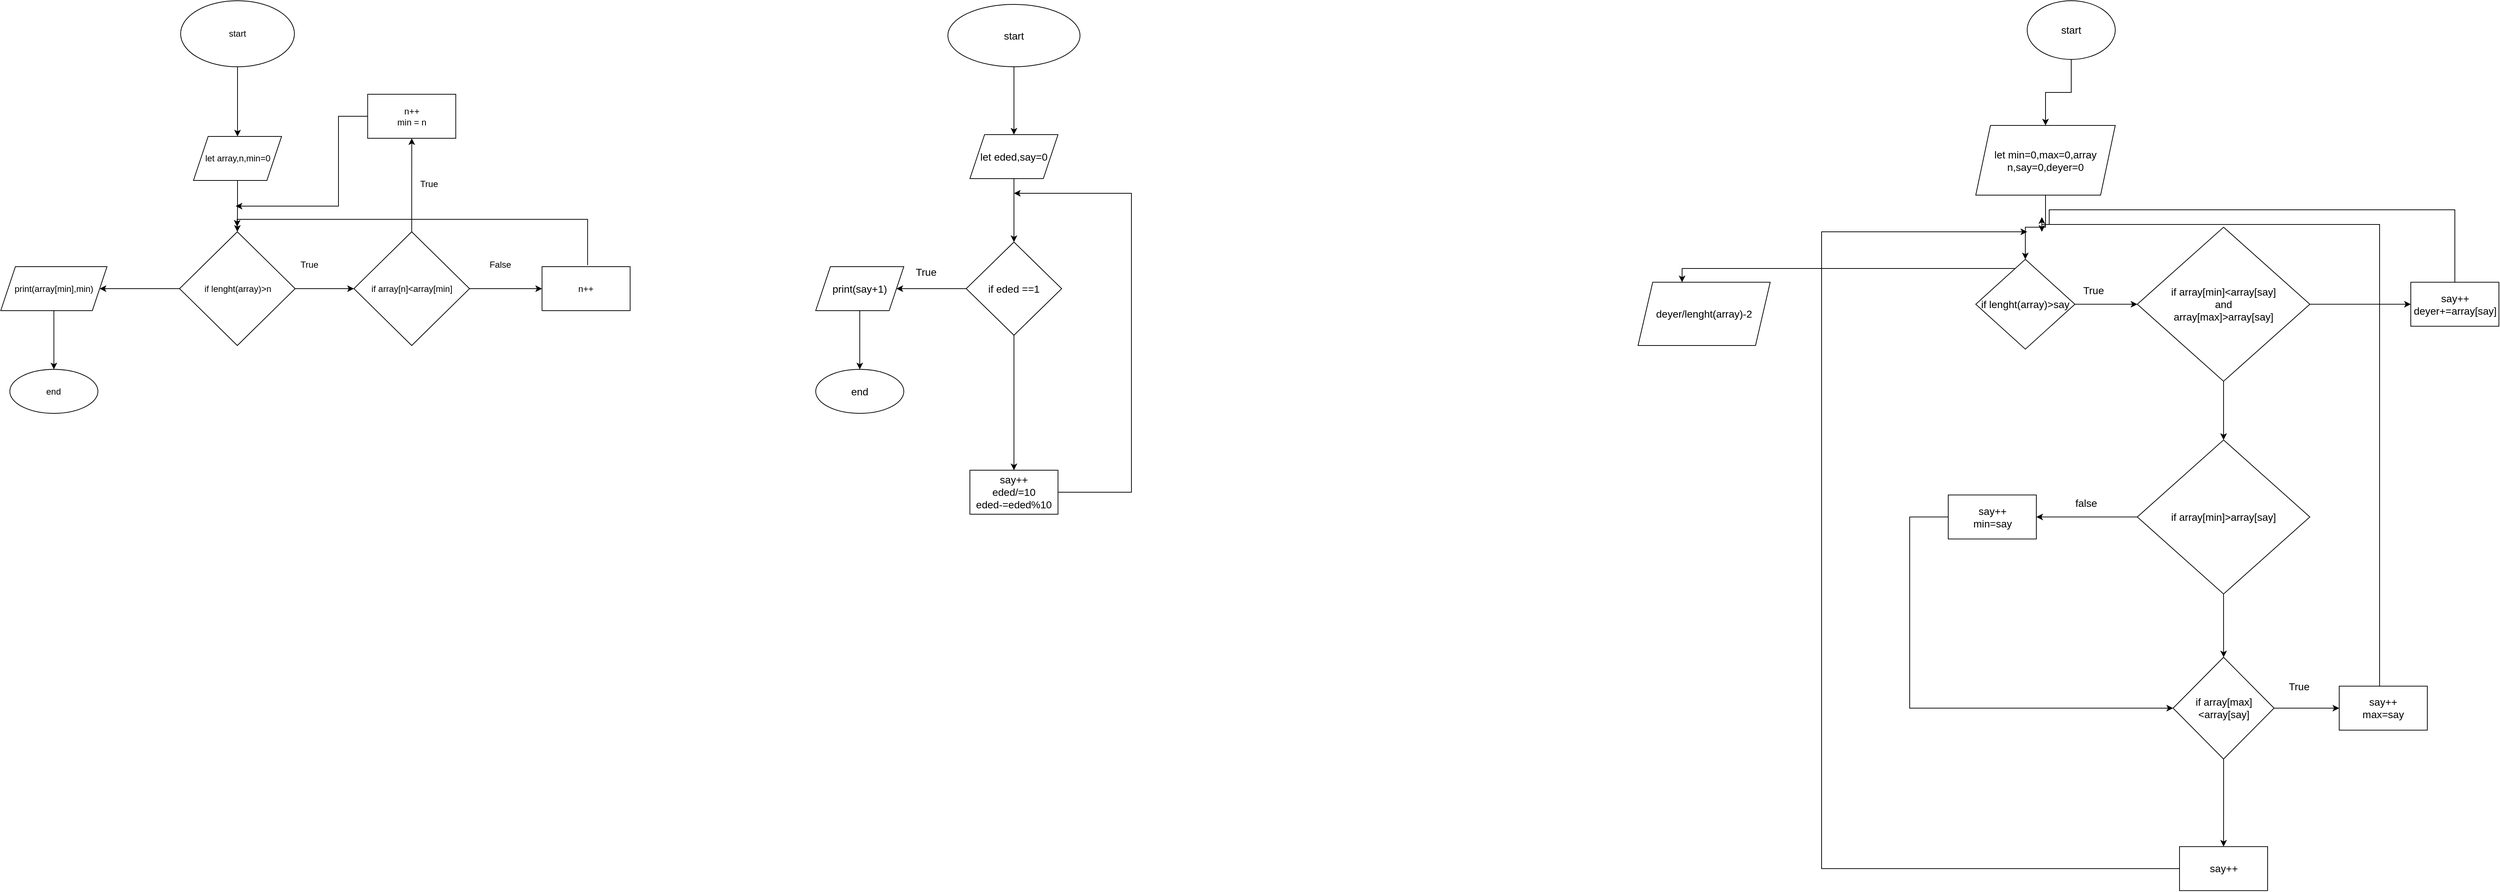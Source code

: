 <mxfile version="15.5.4" type="github"><diagram id="OD0xX-B3HSdVUbSbX48J" name="Page-1"><mxGraphModel dx="1983" dy="990" grid="1" gridSize="10" guides="1" tooltips="1" connect="1" arrows="1" fold="1" page="1" pageScale="1" pageWidth="850" pageHeight="1100" math="0" shadow="0"><root><mxCell id="0"/><mxCell id="1" parent="0"/><mxCell id="gkJyd1ETupq26F91jbXR-4" value="" style="edgeStyle=orthogonalEdgeStyle;rounded=0;orthogonalLoop=1;jettySize=auto;html=1;" edge="1" parent="1" source="gkJyd1ETupq26F91jbXR-1" target="gkJyd1ETupq26F91jbXR-3"><mxGeometry relative="1" as="geometry"/></mxCell><mxCell id="gkJyd1ETupq26F91jbXR-1" value="start" style="ellipse;whiteSpace=wrap;html=1;" vertex="1" parent="1"><mxGeometry x="305" y="80" width="155" height="90" as="geometry"/></mxCell><mxCell id="gkJyd1ETupq26F91jbXR-6" value="" style="edgeStyle=orthogonalEdgeStyle;rounded=0;orthogonalLoop=1;jettySize=auto;html=1;" edge="1" parent="1" source="gkJyd1ETupq26F91jbXR-3" target="gkJyd1ETupq26F91jbXR-5"><mxGeometry relative="1" as="geometry"/></mxCell><mxCell id="gkJyd1ETupq26F91jbXR-3" value="let array,n,min=0" style="shape=parallelogram;perimeter=parallelogramPerimeter;whiteSpace=wrap;html=1;fixedSize=1;" vertex="1" parent="1"><mxGeometry x="322.5" y="265" width="120" height="60" as="geometry"/></mxCell><mxCell id="gkJyd1ETupq26F91jbXR-12" value="" style="edgeStyle=orthogonalEdgeStyle;rounded=0;orthogonalLoop=1;jettySize=auto;html=1;" edge="1" parent="1" source="gkJyd1ETupq26F91jbXR-5" target="gkJyd1ETupq26F91jbXR-11"><mxGeometry relative="1" as="geometry"/></mxCell><mxCell id="gkJyd1ETupq26F91jbXR-25" value="" style="edgeStyle=orthogonalEdgeStyle;rounded=0;orthogonalLoop=1;jettySize=auto;html=1;" edge="1" parent="1" source="gkJyd1ETupq26F91jbXR-5" target="gkJyd1ETupq26F91jbXR-24"><mxGeometry relative="1" as="geometry"/></mxCell><mxCell id="gkJyd1ETupq26F91jbXR-5" value="if lenght(array)&amp;gt;n" style="rhombus;whiteSpace=wrap;html=1;" vertex="1" parent="1"><mxGeometry x="303.5" y="395" width="157.5" height="155" as="geometry"/></mxCell><mxCell id="gkJyd1ETupq26F91jbXR-14" value="" style="edgeStyle=orthogonalEdgeStyle;rounded=0;orthogonalLoop=1;jettySize=auto;html=1;" edge="1" parent="1" source="gkJyd1ETupq26F91jbXR-11" target="gkJyd1ETupq26F91jbXR-13"><mxGeometry relative="1" as="geometry"/></mxCell><mxCell id="gkJyd1ETupq26F91jbXR-17" value="" style="edgeStyle=orthogonalEdgeStyle;rounded=0;orthogonalLoop=1;jettySize=auto;html=1;" edge="1" parent="1" source="gkJyd1ETupq26F91jbXR-11" target="gkJyd1ETupq26F91jbXR-16"><mxGeometry relative="1" as="geometry"/></mxCell><mxCell id="gkJyd1ETupq26F91jbXR-11" value="if array[n]&amp;lt;array[min]" style="rhombus;whiteSpace=wrap;html=1;" vertex="1" parent="1"><mxGeometry x="541" y="395" width="157.5" height="155" as="geometry"/></mxCell><mxCell id="gkJyd1ETupq26F91jbXR-19" style="edgeStyle=orthogonalEdgeStyle;rounded=0;orthogonalLoop=1;jettySize=auto;html=1;" edge="1" parent="1" source="gkJyd1ETupq26F91jbXR-13"><mxGeometry relative="1" as="geometry"><mxPoint x="380" y="360" as="targetPoint"/><Array as="points"><mxPoint x="520" y="238"/><mxPoint x="520" y="360"/></Array></mxGeometry></mxCell><mxCell id="gkJyd1ETupq26F91jbXR-13" value="n++&lt;br&gt;min = n" style="whiteSpace=wrap;html=1;" vertex="1" parent="1"><mxGeometry x="559.75" y="207.5" width="120" height="60" as="geometry"/></mxCell><mxCell id="gkJyd1ETupq26F91jbXR-15" value="True" style="text;html=1;align=center;verticalAlign=middle;resizable=0;points=[];autosize=1;strokeColor=none;fillColor=none;" vertex="1" parent="1"><mxGeometry x="623" y="320" width="40" height="20" as="geometry"/></mxCell><mxCell id="gkJyd1ETupq26F91jbXR-20" style="edgeStyle=orthogonalEdgeStyle;rounded=0;orthogonalLoop=1;jettySize=auto;html=1;" edge="1" parent="1"><mxGeometry relative="1" as="geometry"><mxPoint x="382" y="388" as="targetPoint"/><mxPoint x="859.3" y="440.5" as="sourcePoint"/><Array as="points"><mxPoint x="859" y="378"/><mxPoint x="382" y="378"/></Array></mxGeometry></mxCell><mxCell id="gkJyd1ETupq26F91jbXR-16" value="n++" style="whiteSpace=wrap;html=1;" vertex="1" parent="1"><mxGeometry x="797.25" y="442.5" width="120" height="60" as="geometry"/></mxCell><mxCell id="gkJyd1ETupq26F91jbXR-18" value="False" style="text;html=1;align=center;verticalAlign=middle;resizable=0;points=[];autosize=1;strokeColor=none;fillColor=none;" vertex="1" parent="1"><mxGeometry x="720" y="430" width="40" height="20" as="geometry"/></mxCell><mxCell id="gkJyd1ETupq26F91jbXR-21" value="True" style="text;html=1;align=center;verticalAlign=middle;resizable=0;points=[];autosize=1;strokeColor=none;fillColor=none;" vertex="1" parent="1"><mxGeometry x="460" y="430" width="40" height="20" as="geometry"/></mxCell><mxCell id="gkJyd1ETupq26F91jbXR-27" value="" style="edgeStyle=orthogonalEdgeStyle;rounded=0;orthogonalLoop=1;jettySize=auto;html=1;" edge="1" parent="1" source="gkJyd1ETupq26F91jbXR-24" target="gkJyd1ETupq26F91jbXR-26"><mxGeometry relative="1" as="geometry"/></mxCell><mxCell id="gkJyd1ETupq26F91jbXR-24" value="print(array[min],min)" style="shape=parallelogram;perimeter=parallelogramPerimeter;whiteSpace=wrap;html=1;fixedSize=1;" vertex="1" parent="1"><mxGeometry x="60" y="442.5" width="144.75" height="60" as="geometry"/></mxCell><mxCell id="gkJyd1ETupq26F91jbXR-26" value="end" style="ellipse;whiteSpace=wrap;html=1;" vertex="1" parent="1"><mxGeometry x="72.375" y="582.5" width="120" height="60" as="geometry"/></mxCell><mxCell id="gkJyd1ETupq26F91jbXR-38" value="" style="edgeStyle=orthogonalEdgeStyle;rounded=0;orthogonalLoop=1;jettySize=auto;html=1;fontSize=14;" edge="1" parent="1" source="gkJyd1ETupq26F91jbXR-34" target="gkJyd1ETupq26F91jbXR-37"><mxGeometry relative="1" as="geometry"/></mxCell><mxCell id="gkJyd1ETupq26F91jbXR-34" value="start" style="ellipse;whiteSpace=wrap;html=1;fontSize=14;" vertex="1" parent="1"><mxGeometry x="1350" y="85" width="180" height="85" as="geometry"/></mxCell><mxCell id="gkJyd1ETupq26F91jbXR-42" style="edgeStyle=orthogonalEdgeStyle;rounded=0;orthogonalLoop=1;jettySize=auto;html=1;fontSize=14;" edge="1" parent="1" source="gkJyd1ETupq26F91jbXR-37" target="gkJyd1ETupq26F91jbXR-41"><mxGeometry relative="1" as="geometry"/></mxCell><mxCell id="gkJyd1ETupq26F91jbXR-37" value="let eded,say=0" style="shape=parallelogram;perimeter=parallelogramPerimeter;whiteSpace=wrap;html=1;fixedSize=1;fontSize=14;" vertex="1" parent="1"><mxGeometry x="1380" y="262.5" width="120" height="60" as="geometry"/></mxCell><mxCell id="gkJyd1ETupq26F91jbXR-48" style="edgeStyle=orthogonalEdgeStyle;rounded=0;orthogonalLoop=1;jettySize=auto;html=1;fontSize=14;" edge="1" parent="1" source="gkJyd1ETupq26F91jbXR-39"><mxGeometry relative="1" as="geometry"><mxPoint x="1440" y="342.471" as="targetPoint"/><Array as="points"><mxPoint x="1600" y="750"/><mxPoint x="1600" y="343"/></Array></mxGeometry></mxCell><mxCell id="gkJyd1ETupq26F91jbXR-39" value="say++&lt;br&gt;eded/=10&lt;br&gt;eded-=eded%10" style="whiteSpace=wrap;html=1;fontSize=14;" vertex="1" parent="1"><mxGeometry x="1380" y="720" width="120" height="60" as="geometry"/></mxCell><mxCell id="gkJyd1ETupq26F91jbXR-43" style="edgeStyle=orthogonalEdgeStyle;rounded=0;orthogonalLoop=1;jettySize=auto;html=1;fontSize=14;" edge="1" parent="1" source="gkJyd1ETupq26F91jbXR-41" target="gkJyd1ETupq26F91jbXR-39"><mxGeometry relative="1" as="geometry"/></mxCell><mxCell id="gkJyd1ETupq26F91jbXR-45" value="" style="edgeStyle=orthogonalEdgeStyle;rounded=0;orthogonalLoop=1;jettySize=auto;html=1;fontSize=14;" edge="1" parent="1" source="gkJyd1ETupq26F91jbXR-41" target="gkJyd1ETupq26F91jbXR-44"><mxGeometry relative="1" as="geometry"/></mxCell><mxCell id="gkJyd1ETupq26F91jbXR-41" value="if eded ==1" style="rhombus;whiteSpace=wrap;html=1;fontSize=14;" vertex="1" parent="1"><mxGeometry x="1375" y="409" width="130" height="127" as="geometry"/></mxCell><mxCell id="gkJyd1ETupq26F91jbXR-47" value="" style="edgeStyle=orthogonalEdgeStyle;rounded=0;orthogonalLoop=1;jettySize=auto;html=1;fontSize=14;" edge="1" parent="1" source="gkJyd1ETupq26F91jbXR-44" target="gkJyd1ETupq26F91jbXR-46"><mxGeometry relative="1" as="geometry"/></mxCell><mxCell id="gkJyd1ETupq26F91jbXR-44" value="print(say+1)" style="shape=parallelogram;perimeter=parallelogramPerimeter;whiteSpace=wrap;html=1;fixedSize=1;fontSize=14;" vertex="1" parent="1"><mxGeometry x="1170" y="442.5" width="120" height="60" as="geometry"/></mxCell><mxCell id="gkJyd1ETupq26F91jbXR-46" value="end" style="ellipse;whiteSpace=wrap;html=1;fontSize=14;" vertex="1" parent="1"><mxGeometry x="1170" y="582.5" width="120" height="60" as="geometry"/></mxCell><mxCell id="gkJyd1ETupq26F91jbXR-49" value="True" style="text;html=1;align=center;verticalAlign=middle;resizable=0;points=[];autosize=1;strokeColor=none;fillColor=none;fontSize=14;" vertex="1" parent="1"><mxGeometry x="1300" y="440" width="40" height="20" as="geometry"/></mxCell><mxCell id="gkJyd1ETupq26F91jbXR-52" value="" style="edgeStyle=orthogonalEdgeStyle;rounded=0;orthogonalLoop=1;jettySize=auto;html=1;fontSize=14;" edge="1" parent="1" source="gkJyd1ETupq26F91jbXR-50" target="gkJyd1ETupq26F91jbXR-51"><mxGeometry relative="1" as="geometry"/></mxCell><mxCell id="gkJyd1ETupq26F91jbXR-50" value="start" style="ellipse;whiteSpace=wrap;html=1;fontSize=14;" vertex="1" parent="1"><mxGeometry x="2820" y="80" width="120" height="80" as="geometry"/></mxCell><mxCell id="gkJyd1ETupq26F91jbXR-54" value="" style="edgeStyle=orthogonalEdgeStyle;rounded=0;orthogonalLoop=1;jettySize=auto;html=1;fontSize=14;" edge="1" parent="1" source="gkJyd1ETupq26F91jbXR-51" target="gkJyd1ETupq26F91jbXR-53"><mxGeometry relative="1" as="geometry"/></mxCell><mxCell id="gkJyd1ETupq26F91jbXR-51" value="let min=0,max=0,array&lt;br&gt;n,say=0,deyer=0" style="shape=parallelogram;perimeter=parallelogramPerimeter;whiteSpace=wrap;html=1;fixedSize=1;fontSize=14;" vertex="1" parent="1"><mxGeometry x="2750" y="250" width="190" height="95" as="geometry"/></mxCell><mxCell id="gkJyd1ETupq26F91jbXR-56" value="" style="edgeStyle=orthogonalEdgeStyle;rounded=0;orthogonalLoop=1;jettySize=auto;html=1;fontSize=14;" edge="1" parent="1" source="gkJyd1ETupq26F91jbXR-53" target="gkJyd1ETupq26F91jbXR-55"><mxGeometry relative="1" as="geometry"/></mxCell><mxCell id="gkJyd1ETupq26F91jbXR-82" value="" style="edgeStyle=orthogonalEdgeStyle;rounded=0;orthogonalLoop=1;jettySize=auto;html=1;fontSize=14;" edge="1" parent="1" source="gkJyd1ETupq26F91jbXR-53" target="gkJyd1ETupq26F91jbXR-81"><mxGeometry relative="1" as="geometry"><Array as="points"><mxPoint x="2350" y="445"/></Array></mxGeometry></mxCell><mxCell id="gkJyd1ETupq26F91jbXR-53" value="if lenght(array)&amp;gt;say" style="rhombus;whiteSpace=wrap;html=1;fontSize=14;" vertex="1" parent="1"><mxGeometry x="2750" y="432.5" width="135" height="122.5" as="geometry"/></mxCell><mxCell id="gkJyd1ETupq26F91jbXR-58" value="" style="edgeStyle=orthogonalEdgeStyle;rounded=0;orthogonalLoop=1;jettySize=auto;html=1;fontSize=14;" edge="1" parent="1" source="gkJyd1ETupq26F91jbXR-55" target="gkJyd1ETupq26F91jbXR-57"><mxGeometry relative="1" as="geometry"/></mxCell><mxCell id="gkJyd1ETupq26F91jbXR-61" value="" style="edgeStyle=orthogonalEdgeStyle;rounded=0;orthogonalLoop=1;jettySize=auto;html=1;fontSize=14;" edge="1" parent="1" source="gkJyd1ETupq26F91jbXR-55" target="gkJyd1ETupq26F91jbXR-60"><mxGeometry relative="1" as="geometry"/></mxCell><mxCell id="gkJyd1ETupq26F91jbXR-55" value="if array[min]&amp;lt;array[say]&lt;br&gt;and&lt;br&gt;array[max]&amp;gt;array[say]" style="rhombus;whiteSpace=wrap;html=1;fontSize=14;" vertex="1" parent="1"><mxGeometry x="2970" y="388.75" width="235" height="210" as="geometry"/></mxCell><mxCell id="gkJyd1ETupq26F91jbXR-59" style="edgeStyle=orthogonalEdgeStyle;rounded=0;orthogonalLoop=1;jettySize=auto;html=1;fontSize=14;" edge="1" parent="1" source="gkJyd1ETupq26F91jbXR-57"><mxGeometry relative="1" as="geometry"><mxPoint x="2840" y="395" as="targetPoint"/><Array as="points"><mxPoint x="3402" y="365"/><mxPoint x="2850" y="365"/><mxPoint x="2850" y="385"/><mxPoint x="2840" y="385"/></Array></mxGeometry></mxCell><mxCell id="gkJyd1ETupq26F91jbXR-57" value="say++&lt;br&gt;deyer+=array[say]" style="whiteSpace=wrap;html=1;fontSize=14;" vertex="1" parent="1"><mxGeometry x="3342.5" y="463.75" width="120" height="60" as="geometry"/></mxCell><mxCell id="gkJyd1ETupq26F91jbXR-63" value="" style="edgeStyle=orthogonalEdgeStyle;rounded=0;orthogonalLoop=1;jettySize=auto;html=1;fontSize=14;" edge="1" parent="1" source="gkJyd1ETupq26F91jbXR-60" target="gkJyd1ETupq26F91jbXR-62"><mxGeometry relative="1" as="geometry"/></mxCell><mxCell id="gkJyd1ETupq26F91jbXR-68" value="" style="edgeStyle=orthogonalEdgeStyle;rounded=0;orthogonalLoop=1;jettySize=auto;html=1;fontSize=14;" edge="1" parent="1" source="gkJyd1ETupq26F91jbXR-60" target="gkJyd1ETupq26F91jbXR-67"><mxGeometry relative="1" as="geometry"/></mxCell><mxCell id="gkJyd1ETupq26F91jbXR-60" value="if array[min]&amp;gt;array[say]&lt;br&gt;" style="rhombus;whiteSpace=wrap;html=1;fontSize=14;" vertex="1" parent="1"><mxGeometry x="2970" y="678.75" width="235" height="210" as="geometry"/></mxCell><mxCell id="gkJyd1ETupq26F91jbXR-73" style="edgeStyle=orthogonalEdgeStyle;rounded=0;orthogonalLoop=1;jettySize=auto;html=1;entryX=0;entryY=0.5;entryDx=0;entryDy=0;fontSize=14;" edge="1" parent="1" source="gkJyd1ETupq26F91jbXR-62" target="gkJyd1ETupq26F91jbXR-67"><mxGeometry relative="1" as="geometry"><Array as="points"><mxPoint x="2660" y="784"/><mxPoint x="2660" y="1044"/></Array></mxGeometry></mxCell><mxCell id="gkJyd1ETupq26F91jbXR-62" value="say++&lt;br&gt;min=say" style="whiteSpace=wrap;html=1;fontSize=14;" vertex="1" parent="1"><mxGeometry x="2712.5" y="753.75" width="120" height="60" as="geometry"/></mxCell><mxCell id="gkJyd1ETupq26F91jbXR-64" value="false" style="text;html=1;align=center;verticalAlign=middle;resizable=0;points=[];autosize=1;strokeColor=none;fillColor=none;fontSize=14;" vertex="1" parent="1"><mxGeometry x="2875" y="755" width="50" height="20" as="geometry"/></mxCell><mxCell id="gkJyd1ETupq26F91jbXR-70" value="" style="edgeStyle=orthogonalEdgeStyle;rounded=0;orthogonalLoop=1;jettySize=auto;html=1;fontSize=14;" edge="1" parent="1" source="gkJyd1ETupq26F91jbXR-67" target="gkJyd1ETupq26F91jbXR-69"><mxGeometry relative="1" as="geometry"/></mxCell><mxCell id="gkJyd1ETupq26F91jbXR-75" value="" style="edgeStyle=orthogonalEdgeStyle;rounded=0;orthogonalLoop=1;jettySize=auto;html=1;fontSize=14;" edge="1" parent="1" source="gkJyd1ETupq26F91jbXR-67" target="gkJyd1ETupq26F91jbXR-74"><mxGeometry relative="1" as="geometry"/></mxCell><mxCell id="gkJyd1ETupq26F91jbXR-67" value="if array[max]&amp;lt;array[say]" style="rhombus;whiteSpace=wrap;html=1;fontSize=14;" vertex="1" parent="1"><mxGeometry x="3018.75" y="975" width="137.5" height="138.75" as="geometry"/></mxCell><mxCell id="gkJyd1ETupq26F91jbXR-77" style="edgeStyle=orthogonalEdgeStyle;rounded=0;orthogonalLoop=1;jettySize=auto;html=1;fontSize=14;" edge="1" parent="1" source="gkJyd1ETupq26F91jbXR-69"><mxGeometry relative="1" as="geometry"><mxPoint x="2840.0" y="375" as="targetPoint"/><Array as="points"><mxPoint x="3300" y="385"/><mxPoint x="2840" y="385"/></Array></mxGeometry></mxCell><mxCell id="gkJyd1ETupq26F91jbXR-69" value="say++&lt;br&gt;max=say" style="whiteSpace=wrap;html=1;fontSize=14;" vertex="1" parent="1"><mxGeometry x="3245" y="1014.375" width="120" height="60" as="geometry"/></mxCell><mxCell id="gkJyd1ETupq26F91jbXR-72" value="True" style="text;html=1;align=center;verticalAlign=middle;resizable=0;points=[];autosize=1;strokeColor=none;fillColor=none;fontSize=14;" vertex="1" parent="1"><mxGeometry x="3170" y="1005" width="40" height="20" as="geometry"/></mxCell><mxCell id="gkJyd1ETupq26F91jbXR-76" style="edgeStyle=orthogonalEdgeStyle;rounded=0;orthogonalLoop=1;jettySize=auto;html=1;exitX=0;exitY=0.5;exitDx=0;exitDy=0;fontSize=14;" edge="1" parent="1" source="gkJyd1ETupq26F91jbXR-74"><mxGeometry relative="1" as="geometry"><mxPoint x="2820" y="395" as="targetPoint"/><Array as="points"><mxPoint x="2540" y="1263"/><mxPoint x="2540" y="395"/></Array></mxGeometry></mxCell><mxCell id="gkJyd1ETupq26F91jbXR-74" value="say++" style="whiteSpace=wrap;html=1;fontSize=14;" vertex="1" parent="1"><mxGeometry x="3027.5" y="1233.125" width="120" height="60" as="geometry"/></mxCell><mxCell id="gkJyd1ETupq26F91jbXR-78" value="True" style="text;html=1;align=center;verticalAlign=middle;resizable=0;points=[];autosize=1;strokeColor=none;fillColor=none;fontSize=14;" vertex="1" parent="1"><mxGeometry x="2890" y="465" width="40" height="20" as="geometry"/></mxCell><mxCell id="gkJyd1ETupq26F91jbXR-81" value="deyer/lenght(array)-2" style="shape=parallelogram;perimeter=parallelogramPerimeter;whiteSpace=wrap;html=1;fixedSize=1;fontSize=14;" vertex="1" parent="1"><mxGeometry x="2290" y="463.75" width="180" height="86.25" as="geometry"/></mxCell></root></mxGraphModel></diagram></mxfile>